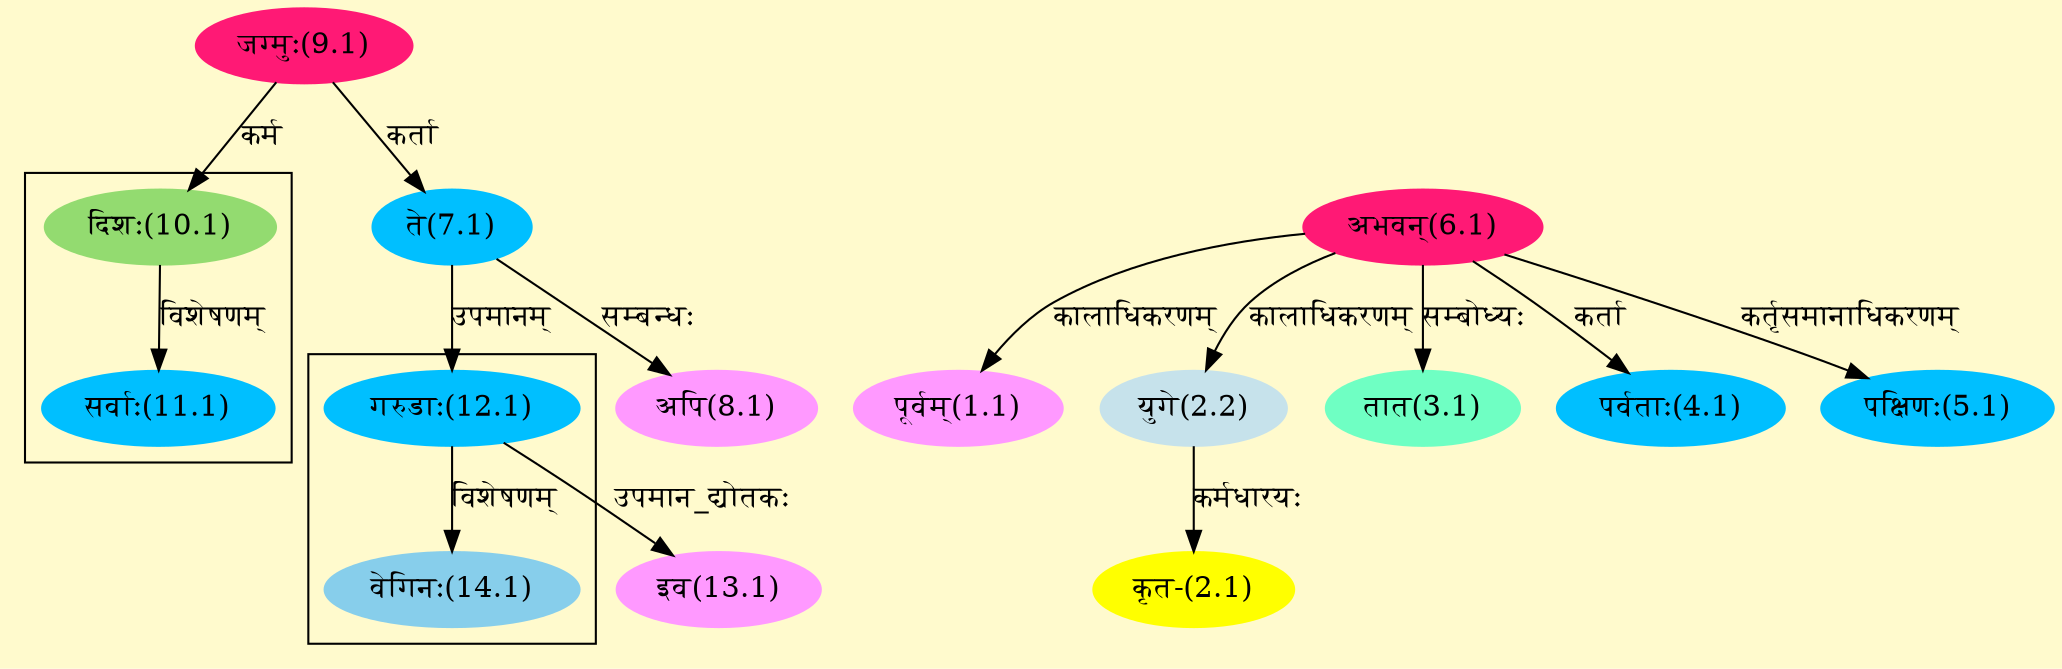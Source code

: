 digraph G{
rankdir=BT;
 compound=true;
 bgcolor="lemonchiffon1";

subgraph cluster_1{
Node11_1 [style=filled, color="#00BFFF" label = "सर्वाः(11.1)"]
Node10_1 [style=filled, color="#93DB70" label = "दिशः(10.1)"]

}

subgraph cluster_2{
Node14_1 [style=filled, color="#87CEEB" label = "वेगिनः(14.1)"]
Node12_1 [style=filled, color="#00BFFF" label = "गरुडाः(12.1)"]

}
Node1_1 [style=filled, color="#FF99FF" label = "पूर्वम्(1.1)"]
Node6_1 [style=filled, color="#FF1975" label = "अभवन्(6.1)"]
Node2_1 [style=filled, color="#FFFF00" label = "कृत-(2.1)"]
Node2_2 [style=filled, color="#C6E2EB" label = "युगे(2.2)"]
Node3_1 [style=filled, color="#6FFFC3" label = "तात(3.1)"]
Node4_1 [style=filled, color="#00BFFF" label = "पर्वताः(4.1)"]
Node5_1 [style=filled, color="#00BFFF" label = "पक्षिणः(5.1)"]
Node [style=filled, color="" label = "()"]
Node7_1 [style=filled, color="#00BFFF" label = "ते(7.1)"]
Node9_1 [style=filled, color="#FF1975" label = "जग्मुः(9.1)"]
Node8_1 [style=filled, color="#FF99FF" label = "अपि(8.1)"]
Node10_1 [style=filled, color="#93DB70" label = "दिशः(10.1)"]
Node12_1 [style=filled, color="#00BFFF" label = "गरुडाः(12.1)"]
Node13_1 [style=filled, color="#FF99FF" label = "इव(13.1)"]
/* Start of Relations section */

Node1_1 -> Node6_1 [  label="कालाधिकरणम्"  dir="back" ]
Node2_1 -> Node2_2 [  label="कर्मधारयः"  dir="back" ]
Node2_2 -> Node6_1 [  label="कालाधिकरणम्"  dir="back" ]
Node3_1 -> Node6_1 [  label="सम्बोध्यः"  dir="back" ]
Node4_1 -> Node6_1 [  label="कर्ता"  dir="back" ]
Node5_1 -> Node6_1 [  label="कर्तृसमानाधिकरणम्"  dir="back" ]
Node7_1 -> Node9_1 [  label="कर्ता"  dir="back" ]
Node8_1 -> Node7_1 [  label="सम्बन्धः"  dir="back" ]
Node10_1 -> Node9_1 [  label="कर्म"  dir="back" ]
Node11_1 -> Node10_1 [  label="विशेषणम्"  dir="back" ]
Node12_1 -> Node7_1 [  label="उपमानम्"  dir="back" ]
Node13_1 -> Node12_1 [  label="उपमान_द्योतकः"  dir="back" ]
Node14_1 -> Node12_1 [  label="विशेषणम्"  dir="back" ]
}
